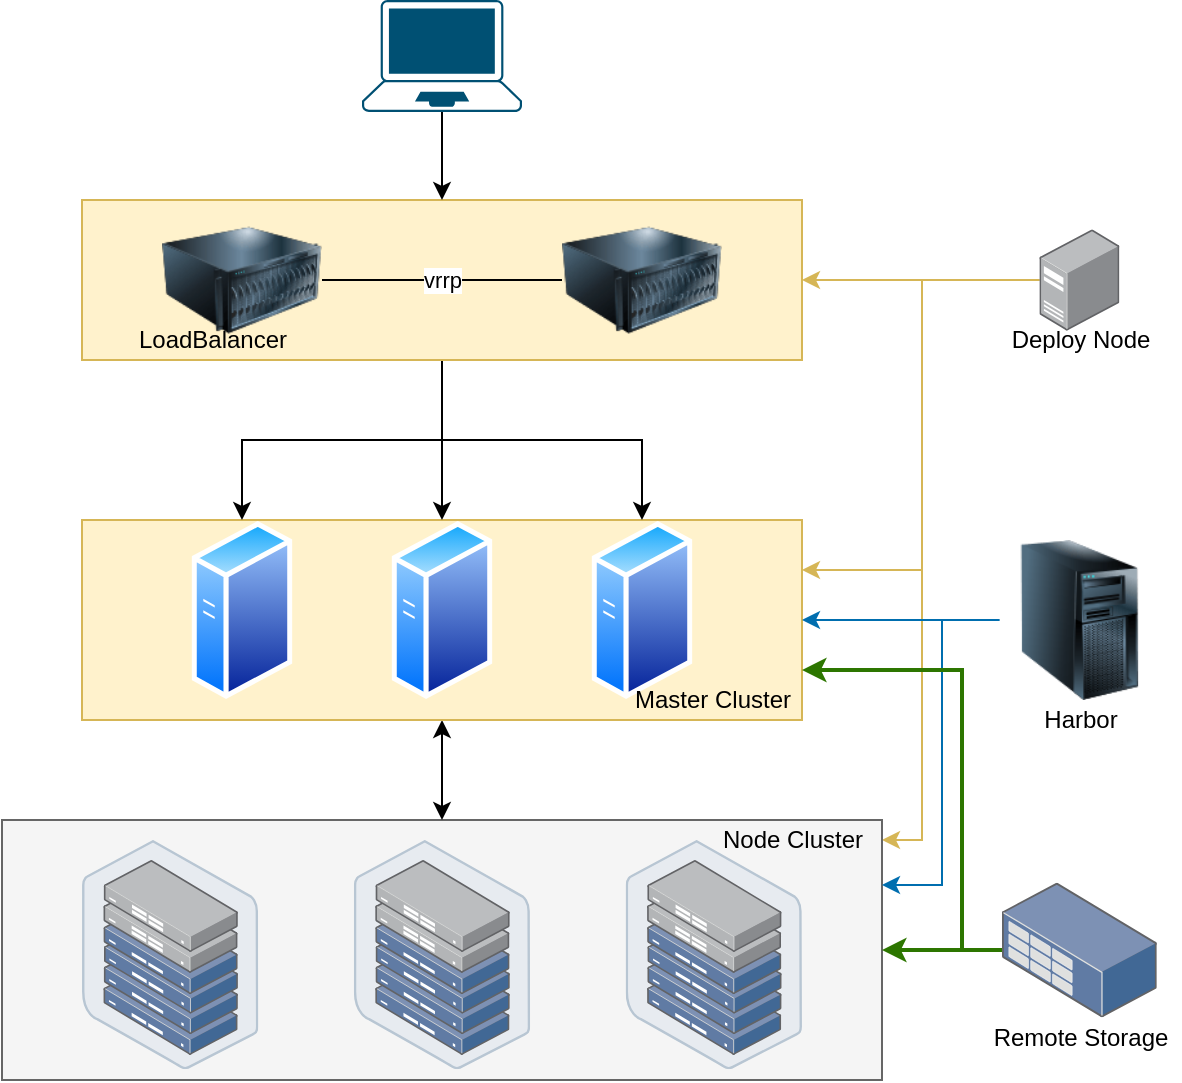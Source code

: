 <mxfile version="16.5.1" type="device"><diagram id="VNK0ZCz4USYdG7DNtxw_" name="第 1 页"><mxGraphModel dx="1160" dy="911" grid="1" gridSize="10" guides="1" tooltips="1" connect="1" arrows="1" fold="1" page="1" pageScale="1" pageWidth="827" pageHeight="1169" math="0" shadow="0"><root><mxCell id="0"/><mxCell id="1" parent="0"/><mxCell id="icgtBur36MFnAmOaCnhE-57" style="edgeStyle=orthogonalEdgeStyle;rounded=0;orthogonalLoop=1;jettySize=auto;html=1;entryX=1;entryY=0.5;entryDx=0;entryDy=0;startArrow=none;startFill=0;endArrow=classic;endFill=1;strokeWidth=1;entryPerimeter=0;fillColor=#fff2cc;strokeColor=#d6b656;" edge="1" parent="1" source="icgtBur36MFnAmOaCnhE-52" target="icgtBur36MFnAmOaCnhE-37"><mxGeometry relative="1" as="geometry"><Array as="points"><mxPoint x="500" y="240"/><mxPoint x="500" y="520"/></Array></mxGeometry></mxCell><mxCell id="icgtBur36MFnAmOaCnhE-35" value="" style="rounded=0;whiteSpace=wrap;html=1;fillColor=#f5f5f5;strokeColor=#666666;fontColor=#333333;" vertex="1" parent="1"><mxGeometry x="40" y="510" width="440" height="130" as="geometry"/></mxCell><mxCell id="icgtBur36MFnAmOaCnhE-36" style="edgeStyle=orthogonalEdgeStyle;rounded=0;orthogonalLoop=1;jettySize=auto;html=1;entryX=0.5;entryY=0;entryDx=0;entryDy=0;startArrow=classic;startFill=1;endArrow=classic;endFill=1;" edge="1" parent="1" source="icgtBur36MFnAmOaCnhE-31" target="icgtBur36MFnAmOaCnhE-35"><mxGeometry relative="1" as="geometry"/></mxCell><mxCell id="icgtBur36MFnAmOaCnhE-31" value="" style="rounded=0;whiteSpace=wrap;html=1;fillColor=#fff2cc;strokeColor=#d6b656;" vertex="1" parent="1"><mxGeometry x="80" y="360" width="360" height="100" as="geometry"/></mxCell><mxCell id="icgtBur36MFnAmOaCnhE-26" style="edgeStyle=orthogonalEdgeStyle;rounded=0;orthogonalLoop=1;jettySize=auto;html=1;entryX=0.5;entryY=0;entryDx=0;entryDy=0;endArrow=classic;endFill=1;" edge="1" parent="1" source="icgtBur36MFnAmOaCnhE-25" target="icgtBur36MFnAmOaCnhE-10"><mxGeometry relative="1" as="geometry"/></mxCell><mxCell id="icgtBur36MFnAmOaCnhE-27" style="edgeStyle=orthogonalEdgeStyle;rounded=0;orthogonalLoop=1;jettySize=auto;html=1;endArrow=none;endFill=0;" edge="1" parent="1" source="icgtBur36MFnAmOaCnhE-25"><mxGeometry relative="1" as="geometry"><mxPoint x="260" y="320" as="targetPoint"/></mxGeometry></mxCell><mxCell id="icgtBur36MFnAmOaCnhE-28" style="edgeStyle=orthogonalEdgeStyle;rounded=0;orthogonalLoop=1;jettySize=auto;html=1;entryX=0.5;entryY=0;entryDx=0;entryDy=0;endArrow=classic;endFill=1;startArrow=none;startFill=0;" edge="1" parent="1" source="icgtBur36MFnAmOaCnhE-25" target="icgtBur36MFnAmOaCnhE-11"><mxGeometry relative="1" as="geometry"/></mxCell><mxCell id="icgtBur36MFnAmOaCnhE-29" style="edgeStyle=orthogonalEdgeStyle;rounded=0;orthogonalLoop=1;jettySize=auto;html=1;entryX=0.5;entryY=0;entryDx=0;entryDy=0;endArrow=classic;endFill=1;" edge="1" parent="1" source="icgtBur36MFnAmOaCnhE-25" target="icgtBur36MFnAmOaCnhE-12"><mxGeometry relative="1" as="geometry"/></mxCell><mxCell id="icgtBur36MFnAmOaCnhE-25" value="" style="rounded=0;whiteSpace=wrap;html=1;fillColor=#fff2cc;strokeColor=#d6b656;" vertex="1" parent="1"><mxGeometry x="80" y="200" width="360" height="80" as="geometry"/></mxCell><mxCell id="icgtBur36MFnAmOaCnhE-8" style="edgeStyle=orthogonalEdgeStyle;rounded=0;orthogonalLoop=1;jettySize=auto;html=1;entryX=0.5;entryY=0;entryDx=0;entryDy=0;" edge="1" parent="1" source="icgtBur36MFnAmOaCnhE-1" target="icgtBur36MFnAmOaCnhE-25"><mxGeometry relative="1" as="geometry"/></mxCell><mxCell id="icgtBur36MFnAmOaCnhE-1" value="" style="points=[[0.13,0.02,0],[0.5,0,0],[0.87,0.02,0],[0.885,0.4,0],[0.985,0.985,0],[0.5,1,0],[0.015,0.985,0],[0.115,0.4,0]];verticalLabelPosition=bottom;sketch=0;html=1;verticalAlign=top;aspect=fixed;align=center;pointerEvents=1;shape=mxgraph.cisco19.laptop;fillColor=#005073;strokeColor=none;" vertex="1" parent="1"><mxGeometry x="220" y="100" width="80" height="56" as="geometry"/></mxCell><mxCell id="icgtBur36MFnAmOaCnhE-19" value="vrrp" style="edgeStyle=orthogonalEdgeStyle;rounded=0;orthogonalLoop=1;jettySize=auto;html=1;entryX=0;entryY=0.5;entryDx=0;entryDy=0;endArrow=none;endFill=0;" edge="1" parent="1" source="icgtBur36MFnAmOaCnhE-3" target="icgtBur36MFnAmOaCnhE-4"><mxGeometry relative="1" as="geometry"/></mxCell><mxCell id="icgtBur36MFnAmOaCnhE-3" value="" style="image;html=1;image=img/lib/clip_art/computers/Server_128x128.png" vertex="1" parent="1"><mxGeometry x="120" y="200" width="80" height="80" as="geometry"/></mxCell><mxCell id="icgtBur36MFnAmOaCnhE-4" value="" style="image;html=1;image=img/lib/clip_art/computers/Server_128x128.png" vertex="1" parent="1"><mxGeometry x="320" y="200" width="80" height="80" as="geometry"/></mxCell><mxCell id="icgtBur36MFnAmOaCnhE-10" value="" style="aspect=fixed;perimeter=ellipsePerimeter;html=1;align=center;shadow=0;dashed=0;spacingTop=3;image;image=img/lib/active_directory/generic_server.svg;" vertex="1" parent="1"><mxGeometry x="134.8" y="360" width="50.4" height="90" as="geometry"/></mxCell><mxCell id="icgtBur36MFnAmOaCnhE-11" value="" style="aspect=fixed;perimeter=ellipsePerimeter;html=1;align=center;shadow=0;dashed=0;spacingTop=3;image;image=img/lib/active_directory/generic_server.svg;" vertex="1" parent="1"><mxGeometry x="234.8" y="360" width="50.4" height="90" as="geometry"/></mxCell><mxCell id="icgtBur36MFnAmOaCnhE-12" value="" style="aspect=fixed;perimeter=ellipsePerimeter;html=1;align=center;shadow=0;dashed=0;spacingTop=3;image;image=img/lib/active_directory/generic_server.svg;" vertex="1" parent="1"><mxGeometry x="334.8" y="360" width="50.4" height="90" as="geometry"/></mxCell><mxCell id="icgtBur36MFnAmOaCnhE-41" value="" style="edgeStyle=orthogonalEdgeStyle;rounded=0;orthogonalLoop=1;jettySize=auto;html=1;startArrow=none;startFill=0;endArrow=classic;endFill=1;entryX=1;entryY=0.5;entryDx=0;entryDy=0;fillColor=#1ba1e2;strokeColor=#006EAF;" edge="1" parent="1" source="icgtBur36MFnAmOaCnhE-24" target="icgtBur36MFnAmOaCnhE-31"><mxGeometry relative="1" as="geometry"><Array as="points"><mxPoint x="520" y="410"/><mxPoint x="520" y="410"/></Array></mxGeometry></mxCell><mxCell id="icgtBur36MFnAmOaCnhE-44" style="edgeStyle=orthogonalEdgeStyle;rounded=0;orthogonalLoop=1;jettySize=auto;html=1;entryX=1;entryY=0.25;entryDx=0;entryDy=0;startArrow=none;startFill=0;endArrow=classic;endFill=1;fillColor=#1ba1e2;strokeColor=#006EAF;" edge="1" parent="1" source="icgtBur36MFnAmOaCnhE-24" target="icgtBur36MFnAmOaCnhE-35"><mxGeometry relative="1" as="geometry"><Array as="points"><mxPoint x="510" y="410"/><mxPoint x="510" y="543"/></Array></mxGeometry></mxCell><mxCell id="icgtBur36MFnAmOaCnhE-24" value="" style="image;html=1;image=img/lib/clip_art/computers/Server_Tower_128x128.png" vertex="1" parent="1"><mxGeometry x="538.7" y="370" width="80" height="80" as="geometry"/></mxCell><mxCell id="icgtBur36MFnAmOaCnhE-32" value="" style="points=[];aspect=fixed;html=1;align=center;shadow=0;dashed=0;image;image=img/lib/allied_telesis/storage/Datacenter_Server_Half_Rack_ToR.svg;" vertex="1" parent="1"><mxGeometry x="80" y="520" width="88.2" height="114.6" as="geometry"/></mxCell><mxCell id="icgtBur36MFnAmOaCnhE-33" value="" style="points=[];aspect=fixed;html=1;align=center;shadow=0;dashed=0;image;image=img/lib/allied_telesis/storage/Datacenter_Server_Half_Rack_ToR.svg;" vertex="1" parent="1"><mxGeometry x="215.9" y="520" width="88.2" height="114.6" as="geometry"/></mxCell><mxCell id="icgtBur36MFnAmOaCnhE-34" value="" style="points=[];aspect=fixed;html=1;align=center;shadow=0;dashed=0;image;image=img/lib/allied_telesis/storage/Datacenter_Server_Half_Rack_ToR.svg;" vertex="1" parent="1"><mxGeometry x="351.8" y="520" width="88.2" height="114.6" as="geometry"/></mxCell><mxCell id="icgtBur36MFnAmOaCnhE-37" value="Node Cluster" style="text;html=1;align=center;verticalAlign=middle;resizable=0;points=[];autosize=1;strokeColor=none;fillColor=none;" vertex="1" parent="1"><mxGeometry x="390" y="510" width="90" height="20" as="geometry"/></mxCell><mxCell id="icgtBur36MFnAmOaCnhE-38" value="Harbor" style="text;html=1;align=center;verticalAlign=middle;resizable=0;points=[];autosize=1;strokeColor=none;fillColor=none;" vertex="1" parent="1"><mxGeometry x="553.7" y="450" width="50" height="20" as="geometry"/></mxCell><mxCell id="icgtBur36MFnAmOaCnhE-40" value="Master Cluster" style="text;html=1;align=center;verticalAlign=middle;resizable=0;points=[];autosize=1;strokeColor=none;fillColor=none;" vertex="1" parent="1"><mxGeometry x="350" y="440" width="90" height="20" as="geometry"/></mxCell><mxCell id="icgtBur36MFnAmOaCnhE-43" value="LoadBalancer" style="text;html=1;align=center;verticalAlign=middle;resizable=0;points=[];autosize=1;strokeColor=none;fillColor=none;" vertex="1" parent="1"><mxGeometry x="100" y="260" width="90" height="20" as="geometry"/></mxCell><mxCell id="icgtBur36MFnAmOaCnhE-50" value="" style="edgeStyle=orthogonalEdgeStyle;rounded=0;orthogonalLoop=1;jettySize=auto;html=1;startArrow=none;startFill=0;endArrow=classic;endFill=1;entryX=1;entryY=0.5;entryDx=0;entryDy=0;strokeWidth=2;fillColor=#60a917;strokeColor=#2D7600;" edge="1" parent="1" source="icgtBur36MFnAmOaCnhE-45" target="icgtBur36MFnAmOaCnhE-35"><mxGeometry relative="1" as="geometry"/></mxCell><mxCell id="icgtBur36MFnAmOaCnhE-51" style="edgeStyle=orthogonalEdgeStyle;rounded=0;orthogonalLoop=1;jettySize=auto;html=1;entryX=1;entryY=0.75;entryDx=0;entryDy=0;startArrow=none;startFill=0;endArrow=classic;endFill=1;strokeWidth=2;fillColor=#60a917;strokeColor=#2D7600;" edge="1" parent="1" source="icgtBur36MFnAmOaCnhE-45" target="icgtBur36MFnAmOaCnhE-31"><mxGeometry relative="1" as="geometry"><Array as="points"><mxPoint x="520" y="575"/><mxPoint x="520" y="435"/></Array></mxGeometry></mxCell><mxCell id="icgtBur36MFnAmOaCnhE-45" value="" style="points=[];aspect=fixed;html=1;align=center;shadow=0;dashed=0;image;image=img/lib/allied_telesis/storage/Datacenter_Server_Rack_Storage_Unit_Small.svg;" vertex="1" parent="1"><mxGeometry x="540" y="541.4" width="77.4" height="67.2" as="geometry"/></mxCell><mxCell id="icgtBur36MFnAmOaCnhE-46" value="Remote Storage" style="text;html=1;align=center;verticalAlign=middle;resizable=0;points=[];autosize=1;strokeColor=none;fillColor=none;" vertex="1" parent="1"><mxGeometry x="528.7" y="608.6" width="100" height="20" as="geometry"/></mxCell><mxCell id="icgtBur36MFnAmOaCnhE-55" style="edgeStyle=orthogonalEdgeStyle;rounded=0;orthogonalLoop=1;jettySize=auto;html=1;entryX=1;entryY=0.5;entryDx=0;entryDy=0;startArrow=none;startFill=0;endArrow=classic;endFill=1;strokeWidth=1;fillColor=#fff2cc;strokeColor=#d6b656;" edge="1" parent="1" source="icgtBur36MFnAmOaCnhE-52" target="icgtBur36MFnAmOaCnhE-25"><mxGeometry relative="1" as="geometry"/></mxCell><mxCell id="icgtBur36MFnAmOaCnhE-56" style="edgeStyle=orthogonalEdgeStyle;rounded=0;orthogonalLoop=1;jettySize=auto;html=1;entryX=1;entryY=0.25;entryDx=0;entryDy=0;startArrow=none;startFill=0;endArrow=classic;endFill=1;strokeWidth=1;fillColor=#fff2cc;strokeColor=#d6b656;" edge="1" parent="1" source="icgtBur36MFnAmOaCnhE-52" target="icgtBur36MFnAmOaCnhE-31"><mxGeometry relative="1" as="geometry"><Array as="points"><mxPoint x="500" y="240"/><mxPoint x="500" y="385"/></Array></mxGeometry></mxCell><mxCell id="icgtBur36MFnAmOaCnhE-52" value="" style="points=[];aspect=fixed;html=1;align=center;shadow=0;dashed=0;image;image=img/lib/allied_telesis/computer_and_terminals/Server_Desktop.svg;" vertex="1" parent="1"><mxGeometry x="558.7" y="214.65" width="40" height="50.7" as="geometry"/></mxCell><mxCell id="icgtBur36MFnAmOaCnhE-53" value="Deploy Node" style="text;html=1;align=center;verticalAlign=middle;resizable=0;points=[];autosize=1;strokeColor=none;fillColor=none;" vertex="1" parent="1"><mxGeometry x="538.7" y="260" width="80" height="20" as="geometry"/></mxCell></root></mxGraphModel></diagram></mxfile>